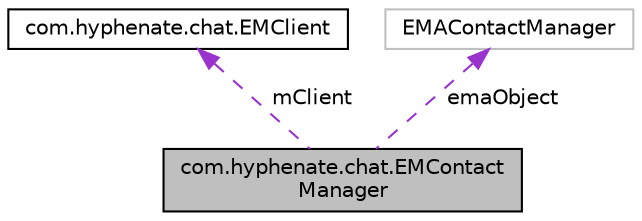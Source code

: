 digraph "com.hyphenate.chat.EMContactManager"
{
  edge [fontname="Helvetica",fontsize="10",labelfontname="Helvetica",labelfontsize="10"];
  node [fontname="Helvetica",fontsize="10",shape=record];
  Node1 [label="com.hyphenate.chat.EMContact\lManager",height=0.2,width=0.4,color="black", fillcolor="grey75", style="filled", fontcolor="black"];
  Node2 -> Node1 [dir="back",color="darkorchid3",fontsize="10",style="dashed",label=" mClient" ,fontname="Helvetica"];
  Node2 [label="com.hyphenate.chat.EMClient",height=0.2,width=0.4,color="black", fillcolor="white", style="filled",URL="$classcom_1_1hyphenate_1_1chat_1_1EMClient.html"];
  Node3 -> Node1 [dir="back",color="darkorchid3",fontsize="10",style="dashed",label=" emaObject" ,fontname="Helvetica"];
  Node3 [label="EMAContactManager",height=0.2,width=0.4,color="grey75", fillcolor="white", style="filled"];
}
